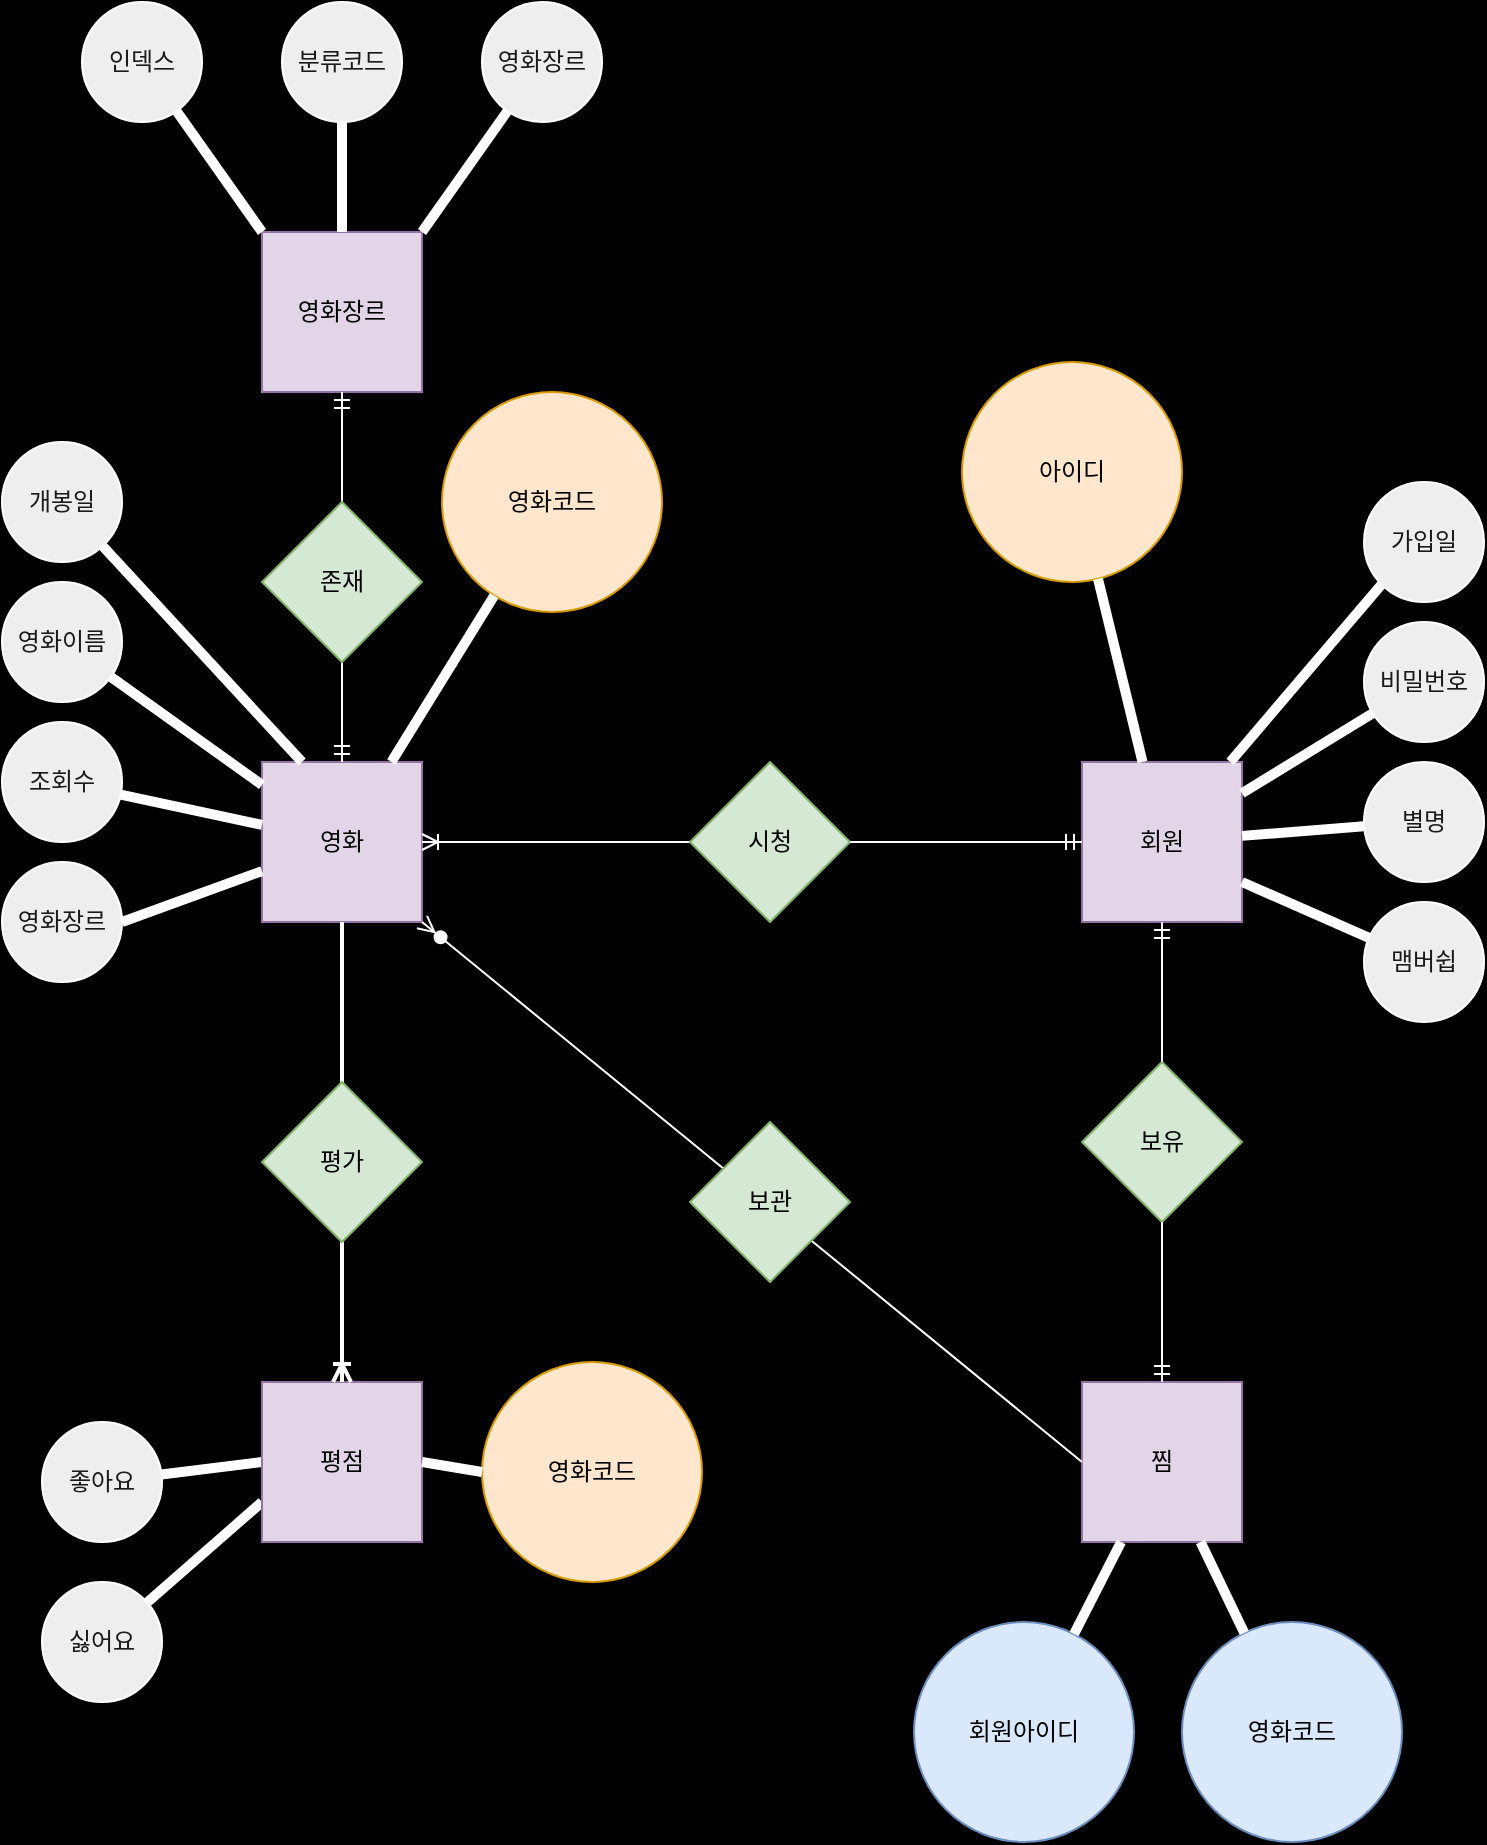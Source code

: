 <mxfile version="14.1.1" type="device"><diagram id="nxLdV86JmHD2Quc6skmJ" name="Page-1"><mxGraphModel dx="1886" dy="913" grid="1" gridSize="10" guides="1" tooltips="1" connect="1" arrows="1" fold="1" page="1" pageScale="1" pageWidth="827" pageHeight="1169" background="#000000" math="0" shadow="0"><root><mxCell id="0"/><mxCell id="1" parent="0"/><mxCell id="_aooTdshozoO8YqHzNKb-2" value="회원" style="whiteSpace=wrap;html=1;aspect=fixed;rounded=0;sketch=0;strokeColor=#9673a6;fillColor=#e1d5e7;" parent="1" vertex="1"><mxGeometry x="570" y="540" width="80" height="80" as="geometry"/></mxCell><mxCell id="_aooTdshozoO8YqHzNKb-3" value="영화" style="whiteSpace=wrap;html=1;aspect=fixed;rounded=0;sketch=0;strokeColor=#9673a6;fillColor=#e1d5e7;" parent="1" vertex="1"><mxGeometry x="160" y="540" width="80" height="80" as="geometry"/></mxCell><mxCell id="_aooTdshozoO8YqHzNKb-5" value="찜" style="whiteSpace=wrap;html=1;aspect=fixed;rounded=0;sketch=0;strokeColor=#9673a6;fillColor=#e1d5e7;" parent="1" vertex="1"><mxGeometry x="570" y="850" width="80" height="80" as="geometry"/></mxCell><mxCell id="_aooTdshozoO8YqHzNKb-6" value="아이디" style="ellipse;whiteSpace=wrap;html=1;aspect=fixed;rounded=0;sketch=0;strokeColor=#d79b00;fillColor=#ffe6cc;" parent="1" vertex="1"><mxGeometry x="510" y="340" width="110" height="110" as="geometry"/></mxCell><mxCell id="_aooTdshozoO8YqHzNKb-7" value="비밀번호" style="ellipse;whiteSpace=wrap;html=1;aspect=fixed;rounded=0;sketch=0;strokeColor=#FFFFFF;fillColor=#EEEEEE;fontColor=#1A1A1A;" parent="1" vertex="1"><mxGeometry x="711" y="470" width="60" height="60" as="geometry"/></mxCell><mxCell id="_aooTdshozoO8YqHzNKb-8" value="별명" style="ellipse;whiteSpace=wrap;html=1;aspect=fixed;rounded=0;sketch=0;strokeColor=#FFFFFF;fillColor=#EEEEEE;fontColor=#1A1A1A;" parent="1" vertex="1"><mxGeometry x="711" y="540" width="60" height="60" as="geometry"/></mxCell><mxCell id="_aooTdshozoO8YqHzNKb-9" value="영화코드" style="ellipse;whiteSpace=wrap;html=1;aspect=fixed;rounded=0;sketch=0;strokeColor=#d79b00;fillColor=#ffe6cc;" parent="1" vertex="1"><mxGeometry x="250" y="355" width="110" height="110" as="geometry"/></mxCell><mxCell id="_aooTdshozoO8YqHzNKb-11" value="회원아이디" style="ellipse;whiteSpace=wrap;html=1;aspect=fixed;rounded=0;sketch=0;strokeColor=#6c8ebf;fillColor=#dae8fc;" parent="1" vertex="1"><mxGeometry x="486" y="970" width="110" height="110" as="geometry"/></mxCell><mxCell id="_aooTdshozoO8YqHzNKb-12" value="" style="endArrow=none;html=1;strokeColor=#FFFFFF;fontColor=#FFFFFF;strokeWidth=5;" parent="1" source="_aooTdshozoO8YqHzNKb-2" target="_aooTdshozoO8YqHzNKb-6" edge="1"><mxGeometry width="50" height="50" relative="1" as="geometry"><mxPoint x="456" y="720" as="sourcePoint"/><mxPoint x="506" y="670" as="targetPoint"/></mxGeometry></mxCell><mxCell id="_aooTdshozoO8YqHzNKb-13" value="" style="endArrow=none;html=1;strokeColor=#FFFFFF;fontColor=#FFFFFF;strokeWidth=5;" parent="1" source="_aooTdshozoO8YqHzNKb-2" target="_aooTdshozoO8YqHzNKb-7" edge="1"><mxGeometry width="50" height="50" relative="1" as="geometry"><mxPoint x="733.969" y="593.65" as="sourcePoint"/><mxPoint x="698.027" y="499.998" as="targetPoint"/></mxGeometry></mxCell><mxCell id="_aooTdshozoO8YqHzNKb-14" value="" style="endArrow=none;html=1;strokeColor=#FFFFFF;fontColor=#FFFFFF;strokeWidth=5;" parent="1" source="_aooTdshozoO8YqHzNKb-8" target="_aooTdshozoO8YqHzNKb-2" edge="1"><mxGeometry width="50" height="50" relative="1" as="geometry"><mxPoint x="640.649" y="560" as="sourcePoint"/><mxPoint x="604.707" y="466.348" as="targetPoint"/></mxGeometry></mxCell><mxCell id="_aooTdshozoO8YqHzNKb-15" value="영화이름" style="ellipse;whiteSpace=wrap;html=1;aspect=fixed;rounded=0;sketch=0;strokeColor=#FFFFFF;fillColor=#EEEEEE;fontColor=#1A1A1A;" parent="1" vertex="1"><mxGeometry x="30" y="450" width="60" height="60" as="geometry"/></mxCell><mxCell id="_aooTdshozoO8YqHzNKb-16" value="개봉일" style="ellipse;whiteSpace=wrap;html=1;aspect=fixed;rounded=0;sketch=0;strokeColor=#FFFFFF;fillColor=#EEEEEE;fontColor=#1A1A1A;" parent="1" vertex="1"><mxGeometry x="30" y="380" width="60" height="60" as="geometry"/></mxCell><mxCell id="_aooTdshozoO8YqHzNKb-17" value="영화장르" style="ellipse;whiteSpace=wrap;html=1;aspect=fixed;rounded=0;sketch=0;strokeColor=#FFFFFF;fillColor=#EEEEEE;fontColor=#1A1A1A;" parent="1" vertex="1"><mxGeometry x="30" y="590" width="60" height="60" as="geometry"/></mxCell><mxCell id="_aooTdshozoO8YqHzNKb-18" value="조회수" style="ellipse;whiteSpace=wrap;html=1;aspect=fixed;rounded=0;sketch=0;strokeColor=#FFFFFF;fillColor=#EEEEEE;fontColor=#1A1A1A;" parent="1" vertex="1"><mxGeometry x="30" y="520" width="60" height="60" as="geometry"/></mxCell><mxCell id="_aooTdshozoO8YqHzNKb-27" value="좋아요" style="ellipse;whiteSpace=wrap;html=1;aspect=fixed;rounded=0;sketch=0;strokeColor=#FFFFFF;fillColor=#EEEEEE;fontColor=#1A1A1A;" parent="1" vertex="1"><mxGeometry x="50" y="870" width="60" height="60" as="geometry"/></mxCell><mxCell id="_aooTdshozoO8YqHzNKb-28" value="" style="endArrow=none;html=1;strokeColor=#FFFFFF;fontColor=#FFFFFF;strokeWidth=5;" parent="1" source="_aooTdshozoO8YqHzNKb-3" target="_aooTdshozoO8YqHzNKb-9" edge="1"><mxGeometry width="50" height="50" relative="1" as="geometry"><mxPoint x="534.649" y="550" as="sourcePoint"/><mxPoint x="498.707" y="456.348" as="targetPoint"/></mxGeometry></mxCell><mxCell id="_aooTdshozoO8YqHzNKb-29" value="" style="endArrow=none;html=1;strokeColor=#FFFFFF;fontColor=#FFFFFF;strokeWidth=5;" parent="1" source="_aooTdshozoO8YqHzNKb-3" target="_aooTdshozoO8YqHzNKb-15" edge="1"><mxGeometry width="50" height="50" relative="1" as="geometry"><mxPoint x="210" y="550" as="sourcePoint"/><mxPoint x="210" y="460" as="targetPoint"/></mxGeometry></mxCell><mxCell id="_aooTdshozoO8YqHzNKb-30" value="" style="endArrow=none;html=1;strokeColor=#FFFFFF;fontColor=#FFFFFF;strokeWidth=5;entryX=1;entryY=0.5;entryDx=0;entryDy=0;" parent="1" source="_aooTdshozoO8YqHzNKb-3" target="_aooTdshozoO8YqHzNKb-17" edge="1"><mxGeometry width="50" height="50" relative="1" as="geometry"><mxPoint x="238.333" y="550" as="sourcePoint"/><mxPoint x="277.659" y="494.481" as="targetPoint"/></mxGeometry></mxCell><mxCell id="_aooTdshozoO8YqHzNKb-31" value="" style="endArrow=none;html=1;strokeColor=#FFFFFF;fontColor=#FFFFFF;strokeWidth=5;exitX=0.25;exitY=0;exitDx=0;exitDy=0;" parent="1" source="_aooTdshozoO8YqHzNKb-3" target="_aooTdshozoO8YqHzNKb-16" edge="1"><mxGeometry width="50" height="50" relative="1" as="geometry"><mxPoint x="248.333" y="560" as="sourcePoint"/><mxPoint x="287.659" y="504.481" as="targetPoint"/></mxGeometry></mxCell><mxCell id="_aooTdshozoO8YqHzNKb-32" value="" style="endArrow=none;html=1;strokeColor=#FFFFFF;fontColor=#FFFFFF;strokeWidth=5;" parent="1" source="_aooTdshozoO8YqHzNKb-3" target="_aooTdshozoO8YqHzNKb-18" edge="1"><mxGeometry width="50" height="50" relative="1" as="geometry"><mxPoint x="250" y="599.231" as="sourcePoint"/><mxPoint x="310.768" y="613.254" as="targetPoint"/></mxGeometry></mxCell><mxCell id="_aooTdshozoO8YqHzNKb-33" value="" style="endArrow=none;html=1;strokeColor=#FFFFFF;fontColor=#FFFFFF;strokeWidth=5;exitX=0;exitY=0.5;exitDx=0;exitDy=0;" parent="1" source="OFjUo_2PuV4U3YvGwXsq-1" target="_aooTdshozoO8YqHzNKb-27" edge="1"><mxGeometry width="50" height="50" relative="1" as="geometry"><mxPoint x="180" y="821.463" as="sourcePoint"/><mxPoint x="291.259" y="876.574" as="targetPoint"/></mxGeometry></mxCell><mxCell id="_aooTdshozoO8YqHzNKb-37" value="영화장르" style="whiteSpace=wrap;html=1;aspect=fixed;rounded=0;sketch=0;strokeColor=#9673a6;fillColor=#e1d5e7;" parent="1" vertex="1"><mxGeometry x="160" y="275" width="80" height="80" as="geometry"/></mxCell><mxCell id="_aooTdshozoO8YqHzNKb-39" value="인덱스" style="ellipse;whiteSpace=wrap;html=1;aspect=fixed;rounded=0;sketch=0;strokeColor=#FFFFFF;fillColor=#EEEEEE;fontColor=#1A1A1A;" parent="1" vertex="1"><mxGeometry x="70" y="160" width="60" height="60" as="geometry"/></mxCell><mxCell id="_aooTdshozoO8YqHzNKb-40" value="영화장르" style="ellipse;whiteSpace=wrap;html=1;aspect=fixed;rounded=0;sketch=0;strokeColor=#FFFFFF;fillColor=#EEEEEE;fontColor=#1A1A1A;" parent="1" vertex="1"><mxGeometry x="270" y="160" width="60" height="60" as="geometry"/></mxCell><mxCell id="_aooTdshozoO8YqHzNKb-41" value="분류코드" style="ellipse;whiteSpace=wrap;html=1;aspect=fixed;rounded=0;sketch=0;strokeColor=#FFFFFF;fillColor=#EEEEEE;fontColor=#1A1A1A;" parent="1" vertex="1"><mxGeometry x="170" y="160" width="60" height="60" as="geometry"/></mxCell><mxCell id="_aooTdshozoO8YqHzNKb-42" value="" style="endArrow=none;html=1;strokeColor=#FFFFFF;strokeWidth=5;fontColor=#FFFFFF;entryX=0.5;entryY=1;entryDx=0;entryDy=0;exitX=0.5;exitY=0;exitDx=0;exitDy=0;" parent="1" source="_aooTdshozoO8YqHzNKb-37" target="_aooTdshozoO8YqHzNKb-41" edge="1"><mxGeometry width="50" height="50" relative="1" as="geometry"><mxPoint x="200" y="420" as="sourcePoint"/><mxPoint x="250" y="370" as="targetPoint"/></mxGeometry></mxCell><mxCell id="_aooTdshozoO8YqHzNKb-43" value="" style="endArrow=none;html=1;strokeColor=#FFFFFF;strokeWidth=5;fontColor=#FFFFFF;exitX=1;exitY=0;exitDx=0;exitDy=0;" parent="1" source="_aooTdshozoO8YqHzNKb-37" target="_aooTdshozoO8YqHzNKb-40" edge="1"><mxGeometry width="50" height="50" relative="1" as="geometry"><mxPoint x="250" y="270" as="sourcePoint"/><mxPoint x="220" y="230" as="targetPoint"/></mxGeometry></mxCell><mxCell id="_aooTdshozoO8YqHzNKb-44" value="" style="endArrow=none;html=1;strokeColor=#FFFFFF;strokeWidth=5;fontColor=#FFFFFF;exitX=0;exitY=0;exitDx=0;exitDy=0;" parent="1" source="_aooTdshozoO8YqHzNKb-37" target="_aooTdshozoO8YqHzNKb-39" edge="1"><mxGeometry width="50" height="50" relative="1" as="geometry"><mxPoint x="260" y="280" as="sourcePoint"/><mxPoint x="302" y="224.0" as="targetPoint"/></mxGeometry></mxCell><mxCell id="_aooTdshozoO8YqHzNKb-50" value="영화코드" style="ellipse;whiteSpace=wrap;html=1;aspect=fixed;rounded=0;sketch=0;strokeColor=#6c8ebf;fillColor=#dae8fc;" parent="1" vertex="1"><mxGeometry x="620" y="970" width="110" height="110" as="geometry"/></mxCell><mxCell id="_aooTdshozoO8YqHzNKb-63" value="" style="endArrow=none;html=1;strokeColor=#FFFFFF;strokeWidth=5;fontColor=#FFFFFF;" parent="1" source="_aooTdshozoO8YqHzNKb-5" target="_aooTdshozoO8YqHzNKb-50" edge="1"><mxGeometry width="50" height="50" relative="1" as="geometry"><mxPoint x="640" y="940" as="sourcePoint"/><mxPoint x="712" y="1036" as="targetPoint"/></mxGeometry></mxCell><mxCell id="_aooTdshozoO8YqHzNKb-64" value="" style="endArrow=none;html=1;strokeColor=#FFFFFF;strokeWidth=5;fontColor=#FFFFFF;" parent="1" source="_aooTdshozoO8YqHzNKb-5" target="_aooTdshozoO8YqHzNKb-11" edge="1"><mxGeometry width="50" height="50" relative="1" as="geometry"><mxPoint x="627.5" y="940" as="sourcePoint"/><mxPoint x="644.471" y="1030.514" as="targetPoint"/></mxGeometry></mxCell><mxCell id="_aooTdshozoO8YqHzNKb-76" value="" style="fontSize=12;html=1;endArrow=ERoneToMany;strokeColor=#FFFFFF;strokeWidth=1;exitX=0;exitY=0.5;exitDx=0;exitDy=0;" parent="1" source="_aooTdshozoO8YqHzNKb-65" target="_aooTdshozoO8YqHzNKb-3" edge="1"><mxGeometry width="100" height="100" relative="1" as="geometry"><mxPoint x="180" y="830" as="sourcePoint"/><mxPoint x="320" y="630" as="targetPoint"/></mxGeometry></mxCell><mxCell id="_aooTdshozoO8YqHzNKb-65" value="시청" style="rhombus;whiteSpace=wrap;html=1;rounded=0;sketch=0;strokeColor=#82b366;fillColor=#d5e8d4;" parent="1" vertex="1"><mxGeometry x="374" y="540" width="80" height="80" as="geometry"/></mxCell><mxCell id="_aooTdshozoO8YqHzNKb-82" value="" style="fontSize=12;html=1;endArrow=ERmandOne;startArrow=ERmandOne;strokeColor=#FFFFFF;strokeWidth=1;entryX=0.5;entryY=1;entryDx=0;entryDy=0;" parent="1" source="_aooTdshozoO8YqHzNKb-3" target="_aooTdshozoO8YqHzNKb-37" edge="1"><mxGeometry width="100" height="100" relative="1" as="geometry"><mxPoint x="250" y="560" as="sourcePoint"/><mxPoint x="430" y="460" as="targetPoint"/></mxGeometry></mxCell><mxCell id="_aooTdshozoO8YqHzNKb-66" value="보유" style="rhombus;whiteSpace=wrap;html=1;rounded=0;sketch=0;strokeColor=#82b366;fillColor=#d5e8d4;" parent="1" vertex="1"><mxGeometry x="570" y="690" width="80" height="80" as="geometry"/></mxCell><mxCell id="_aooTdshozoO8YqHzNKb-89" value="" style="fontSize=12;html=1;endArrow=ERmandOne;strokeColor=#FFFFFF;strokeWidth=1;entryX=0.5;entryY=1;entryDx=0;entryDy=0;" parent="1" source="_aooTdshozoO8YqHzNKb-66" target="_aooTdshozoO8YqHzNKb-2" edge="1"><mxGeometry width="100" height="100" relative="1" as="geometry"><mxPoint x="464" y="740" as="sourcePoint"/><mxPoint x="580" y="630" as="targetPoint"/></mxGeometry></mxCell><mxCell id="_aooTdshozoO8YqHzNKb-90" value="" style="fontSize=12;html=1;endArrow=ERmandOne;strokeColor=#FFFFFF;strokeWidth=1;exitX=0.5;exitY=1;exitDx=0;exitDy=0;" parent="1" source="_aooTdshozoO8YqHzNKb-66" target="_aooTdshozoO8YqHzNKb-5" edge="1"><mxGeometry width="100" height="100" relative="1" as="geometry"><mxPoint x="620" y="700" as="sourcePoint"/><mxPoint x="620" y="630" as="targetPoint"/></mxGeometry></mxCell><mxCell id="_aooTdshozoO8YqHzNKb-91" value="" style="fontSize=12;html=1;endArrow=ERmandOne;strokeColor=#FFFFFF;strokeWidth=1;entryX=0;entryY=0.5;entryDx=0;entryDy=0;exitX=1;exitY=0.5;exitDx=0;exitDy=0;" parent="1" source="_aooTdshozoO8YqHzNKb-65" target="_aooTdshozoO8YqHzNKb-2" edge="1"><mxGeometry width="100" height="100" relative="1" as="geometry"><mxPoint x="464" y="740" as="sourcePoint"/><mxPoint x="580" y="630" as="targetPoint"/></mxGeometry></mxCell><mxCell id="_aooTdshozoO8YqHzNKb-92" value="존재" style="rhombus;whiteSpace=wrap;html=1;rounded=0;sketch=0;strokeColor=#82b366;fillColor=#d5e8d4;" parent="1" vertex="1"><mxGeometry x="160" y="410" width="80" height="80" as="geometry"/></mxCell><mxCell id="_aooTdshozoO8YqHzNKb-93" value="가입일" style="ellipse;whiteSpace=wrap;html=1;aspect=fixed;rounded=0;sketch=0;strokeColor=#FFFFFF;fillColor=#EEEEEE;fontColor=#1A1A1A;" parent="1" vertex="1"><mxGeometry x="711" y="400" width="60" height="60" as="geometry"/></mxCell><mxCell id="_aooTdshozoO8YqHzNKb-94" value="" style="endArrow=none;html=1;strokeColor=#FFFFFF;strokeWidth=5;fontColor=#FFFFFF;entryX=0;entryY=1;entryDx=0;entryDy=0;" parent="1" source="_aooTdshozoO8YqHzNKb-2" target="_aooTdshozoO8YqHzNKb-93" edge="1"><mxGeometry width="50" height="50" relative="1" as="geometry"><mxPoint x="390" y="620" as="sourcePoint"/><mxPoint x="440" y="570" as="targetPoint"/></mxGeometry></mxCell><mxCell id="_aooTdshozoO8YqHzNKb-95" value="맴버쉽" style="ellipse;whiteSpace=wrap;html=1;aspect=fixed;rounded=0;sketch=0;strokeColor=#FFFFFF;fillColor=#EEEEEE;fontColor=#1A1A1A;" parent="1" vertex="1"><mxGeometry x="711" y="610" width="60" height="60" as="geometry"/></mxCell><mxCell id="_aooTdshozoO8YqHzNKb-96" value="" style="endArrow=none;html=1;strokeColor=#FFFFFF;fontColor=#FFFFFF;strokeWidth=5;entryX=1;entryY=0.75;entryDx=0;entryDy=0;" parent="1" source="_aooTdshozoO8YqHzNKb-95" target="_aooTdshozoO8YqHzNKb-2" edge="1"><mxGeometry width="50" height="50" relative="1" as="geometry"><mxPoint x="630.649" y="605" as="sourcePoint"/><mxPoint x="640.0" y="621.947" as="targetPoint"/></mxGeometry></mxCell><mxCell id="_aooTdshozoO8YqHzNKb-97" value="싫어요" style="ellipse;whiteSpace=wrap;html=1;aspect=fixed;rounded=0;sketch=0;strokeColor=#FFFFFF;fillColor=#EEEEEE;fontColor=#1A1A1A;" parent="1" vertex="1"><mxGeometry x="50" y="950" width="60" height="60" as="geometry"/></mxCell><mxCell id="_aooTdshozoO8YqHzNKb-98" value="" style="endArrow=none;html=1;strokeColor=#FFFFFF;fontColor=#FFFFFF;strokeWidth=5;exitX=0;exitY=0.75;exitDx=0;exitDy=0;" parent="1" source="OFjUo_2PuV4U3YvGwXsq-1" target="_aooTdshozoO8YqHzNKb-97" edge="1"><mxGeometry width="50" height="50" relative="1" as="geometry"><mxPoint x="220" y="830" as="sourcePoint"/><mxPoint x="351.259" y="895.114" as="targetPoint"/></mxGeometry></mxCell><mxCell id="OFjUo_2PuV4U3YvGwXsq-1" value="평점" style="whiteSpace=wrap;html=1;aspect=fixed;rounded=0;sketch=0;strokeColor=#9673a6;fillColor=#e1d5e7;" parent="1" vertex="1"><mxGeometry x="160" y="850" width="80" height="80" as="geometry"/></mxCell><mxCell id="OFjUo_2PuV4U3YvGwXsq-2" value="" style="fontSize=12;html=1;endArrow=ERoneToMany;exitX=0.5;exitY=1;exitDx=0;exitDy=0;entryX=0.5;entryY=0;entryDx=0;entryDy=0;strokeColor=#FFFFFF;strokeWidth=2;" parent="1" source="_aooTdshozoO8YqHzNKb-3" target="OFjUo_2PuV4U3YvGwXsq-1" edge="1"><mxGeometry width="100" height="100" relative="1" as="geometry"><mxPoint x="360" y="690" as="sourcePoint"/><mxPoint x="460" y="590" as="targetPoint"/></mxGeometry></mxCell><mxCell id="OFjUo_2PuV4U3YvGwXsq-3" value="평가" style="rhombus;whiteSpace=wrap;html=1;rounded=0;sketch=0;strokeColor=#82b366;fillColor=#d5e8d4;" parent="1" vertex="1"><mxGeometry x="160" y="700" width="80" height="80" as="geometry"/></mxCell><mxCell id="OFjUo_2PuV4U3YvGwXsq-4" value="영화코드" style="ellipse;whiteSpace=wrap;html=1;aspect=fixed;rounded=0;sketch=0;strokeColor=#d79b00;fillColor=#ffe6cc;" parent="1" vertex="1"><mxGeometry x="270" y="840" width="110" height="110" as="geometry"/></mxCell><mxCell id="OFjUo_2PuV4U3YvGwXsq-5" value="" style="endArrow=none;html=1;strokeColor=#FFFFFF;fontColor=#FFFFFF;strokeWidth=5;entryX=0;entryY=0.5;entryDx=0;entryDy=0;exitX=1;exitY=0.5;exitDx=0;exitDy=0;" parent="1" source="OFjUo_2PuV4U3YvGwXsq-1" target="OFjUo_2PuV4U3YvGwXsq-4" edge="1"><mxGeometry width="50" height="50" relative="1" as="geometry"><mxPoint x="234.7" y="550" as="sourcePoint"/><mxPoint x="286.084" y="466.785" as="targetPoint"/></mxGeometry></mxCell><mxCell id="gS3xS3YRLaxyh-ZyikSG-1" value="" style="fontSize=12;html=1;endArrow=ERzeroToMany;endFill=1;exitX=0;exitY=0.5;exitDx=0;exitDy=0;entryX=1;entryY=1;entryDx=0;entryDy=0;strokeColor=#FFFFFF;" edge="1" parent="1" source="_aooTdshozoO8YqHzNKb-5" target="_aooTdshozoO8YqHzNKb-3"><mxGeometry width="100" height="100" relative="1" as="geometry"><mxPoint x="360" y="520" as="sourcePoint"/><mxPoint x="460" y="420" as="targetPoint"/></mxGeometry></mxCell><mxCell id="gS3xS3YRLaxyh-ZyikSG-2" value="보관" style="rhombus;whiteSpace=wrap;html=1;rounded=0;sketch=0;strokeColor=#82b366;fillColor=#d5e8d4;" vertex="1" parent="1"><mxGeometry x="374" y="720" width="80" height="80" as="geometry"/></mxCell></root></mxGraphModel></diagram></mxfile>